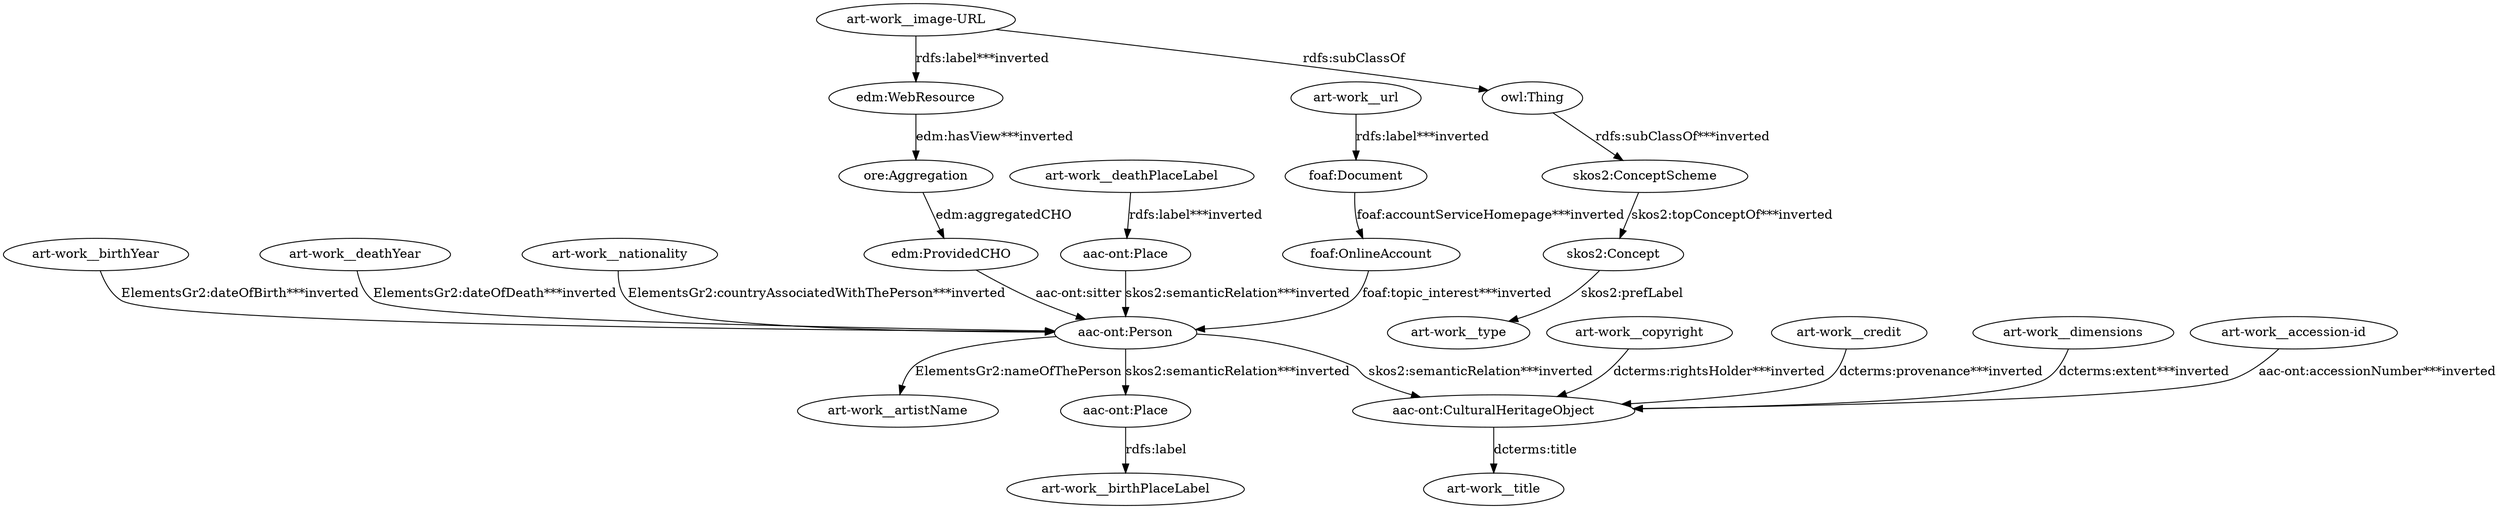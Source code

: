 digraph {
  "aac-ont:CulturalHeritageObject1" [type=class_uri,label="aac-ont:CulturalHeritageObject"]
  "art-work__title" [type=attribute_name,label="art-work__title"]
  "aac-ont:Person1" [type=class_uri,label="aac-ont:Person"]
  "aac-ont:Place1" [type=class_uri,label="aac-ont:Place"]
  "art-work__artistName" [type=attribute_name,label="art-work__artistName"]
  "art-work__birthPlaceLabel" [type=attribute_name,label="art-work__birthPlaceLabel"]
  "aac-ont:Place2" [type=class_uri,label="aac-ont:Place"]
  "art-work__accession-id" [type=attribute_name,label="art-work__accession-id"]
  "art-work__birthYear" [type=attribute_name,label="art-work__birthYear"]
  "art-work__copyright" [type=attribute_name,label="art-work__copyright"]
  "art-work__credit" [type=attribute_name,label="art-work__credit"]
  "art-work__deathPlaceLabel" [type=attribute_name,label="art-work__deathPlaceLabel"]
  "art-work__deathYear" [type=attribute_name,label="art-work__deathYear"]
  "art-work__dimensions" [type=attribute_name,label="art-work__dimensions"]
  "art-work__image-URL" [type=attribute_name,label="art-work__image-URL"]
  "edm:WebResource1" [type=class_uri,label="edm:WebResource"]
  "owl:Thing" [type=special,label="owl:Thing"]
  "art-work__nationality" [type=attribute_name,label="art-work__nationality"]
  "art-work__url" [type=attribute_name,label="art-work__url"]
  "foaf:Document1" [type=class_uri,label="foaf:Document"]
  "edm:ProvidedCHO" [type=class_uri,label="edm:ProvidedCHO"]
  "ore:Aggregation" [type=class_uri,label="ore:Aggregation"]
  "foaf:OnlineAccount" [type=class_uri,label="foaf:OnlineAccount"]
  "skos2:ConceptScheme" [type=class_uri,label="skos2:ConceptScheme"]
  "skos2:Concept1" [type=class_uri,label="skos2:Concept"]
  "art-work__type" [type=attribute_name,label="art-work__type"]
  "aac-ont:CulturalHeritageObject1" -> "art-work__title" [label="dcterms:title",type=st_property_uri]
  "aac-ont:Person1" -> "aac-ont:CulturalHeritageObject1" [type=inherited,label="skos2:semanticRelation***inverted",weight=4]
  "aac-ont:Person1" -> "aac-ont:Place1" [type=inherited,label="skos2:semanticRelation***inverted",weight=4]
  "aac-ont:Person1" -> "art-work__artistName" [label="ElementsGr2:nameOfThePerson",type=st_property_uri]
  "aac-ont:Place1" -> "art-work__birthPlaceLabel" [label="rdfs:label",type=st_property_uri]
  "aac-ont:Place2" -> "aac-ont:Person1" [type=inherited,label="skos2:semanticRelation***inverted",weight=4]
  "art-work__accession-id" -> "aac-ont:CulturalHeritageObject1" [type=st_property_uri,label="aac-ont:accessionNumber***inverted",weight=1]
  "art-work__birthYear" -> "aac-ont:Person1" [type=st_property_uri,label="ElementsGr2:dateOfBirth***inverted",weight=1]
  "art-work__copyright" -> "aac-ont:CulturalHeritageObject1" [type=st_property_uri,label="dcterms:rightsHolder***inverted",weight=1]
  "art-work__credit" -> "aac-ont:CulturalHeritageObject1" [type=st_property_uri,label="dcterms:provenance***inverted",weight=1]
  "art-work__deathPlaceLabel" -> "aac-ont:Place2" [type=st_property_uri,label="rdfs:label***inverted",weight=1]
  "art-work__deathYear" -> "aac-ont:Person1" [type=st_property_uri,label="ElementsGr2:dateOfDeath***inverted",weight=1]
  "art-work__dimensions" -> "aac-ont:CulturalHeritageObject1" [type=st_property_uri,label="dcterms:extent***inverted",weight=1]
  "art-work__image-URL" -> "edm:WebResource1" [type=st_property_uri,label="rdfs:label***inverted",weight=1]
  "art-work__image-URL" -> "owl:Thing" [label="rdfs:subClassOf",type=inherited,weight=0.3333333333333333]
  "art-work__nationality" -> "aac-ont:Person1" [type=st_property_uri,label="ElementsGr2:countryAssociatedWithThePerson***inverted",weight=1]
  "art-work__url" -> "foaf:Document1" [type=st_property_uri,label="rdfs:label***inverted",weight=1]
  "edm:ProvidedCHO" -> "aac-ont:Person1" [label="aac-ont:sitter",type=direct_property_uri,weight=1]
  "edm:WebResource1" -> "ore:Aggregation" [type=direct_property_uri,label="edm:hasView***inverted",weight=1]
  "foaf:Document1" -> "foaf:OnlineAccount" [type=direct_property_uri,label="foaf:accountServiceHomepage***inverted",weight=1]
  "foaf:OnlineAccount" -> "aac-ont:Person1" [type=inherited,label="foaf:topic_interest***inverted",weight=4]
  "ore:Aggregation" -> "edm:ProvidedCHO" [label="edm:aggregatedCHO",type=direct_property_uri,weight=1]
  "owl:Thing" -> "skos2:ConceptScheme" [type=inherited,label="rdfs:subClassOf***inverted",weight=0.3333333333333333]
  "skos2:Concept1" -> "art-work__type" [label="skos2:prefLabel",type=st_property_uri]
  "skos2:ConceptScheme" -> "skos2:Concept1" [type=direct_property_uri,label="skos2:topConceptOf***inverted",weight=1]
}
